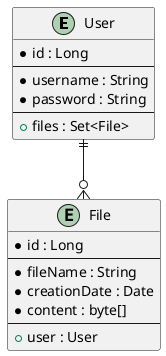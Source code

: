 @startuml
entity "User" {
    * id : Long
    --
    * username : String
    * password : String
    --
    + files : Set<File>
}

entity "File" {
    * id : Long
    --
    * fileName : String
    * creationDate : Date
    * content : byte[]
    --
    + user : User
}

User ||--o{ File
@enduml